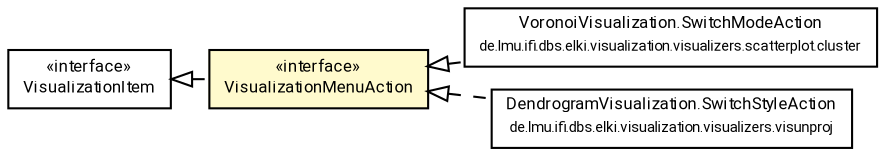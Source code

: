 #!/usr/local/bin/dot
#
# Class diagram 
# Generated by UMLGraph version R5_7_2-60-g0e99a6 (http://www.spinellis.gr/umlgraph/)
#

digraph G {
	graph [fontnames="svg"]
	edge [fontname="Roboto",fontsize=7,labelfontname="Roboto",labelfontsize=7,color="black"];
	node [fontname="Roboto",fontcolor="black",fontsize=8,shape=plaintext,margin=0,width=0,height=0];
	nodesep=0.15;
	ranksep=0.25;
	rankdir=LR;
	// de.lmu.ifi.dbs.elki.visualization.VisualizationMenuAction
	c10700832 [label=<<table title="de.lmu.ifi.dbs.elki.visualization.VisualizationMenuAction" border="0" cellborder="1" cellspacing="0" cellpadding="2" bgcolor="lemonChiffon" href="VisualizationMenuAction.html" target="_parent">
		<tr><td><table border="0" cellspacing="0" cellpadding="1">
		<tr><td align="center" balign="center"> &#171;interface&#187; </td></tr>
		<tr><td align="center" balign="center"> <font face="Roboto">VisualizationMenuAction</font> </td></tr>
		</table></td></tr>
		</table>>, URL="VisualizationMenuAction.html"];
	// de.lmu.ifi.dbs.elki.visualization.VisualizationItem
	c10700836 [label=<<table title="de.lmu.ifi.dbs.elki.visualization.VisualizationItem" border="0" cellborder="1" cellspacing="0" cellpadding="2" href="VisualizationItem.html" target="_parent">
		<tr><td><table border="0" cellspacing="0" cellpadding="1">
		<tr><td align="center" balign="center"> &#171;interface&#187; </td></tr>
		<tr><td align="center" balign="center"> <font face="Roboto">VisualizationItem</font> </td></tr>
		</table></td></tr>
		</table>>, URL="VisualizationItem.html"];
	// de.lmu.ifi.dbs.elki.visualization.visualizers.scatterplot.cluster.VoronoiVisualization.SwitchModeAction
	c10701007 [label=<<table title="de.lmu.ifi.dbs.elki.visualization.visualizers.scatterplot.cluster.VoronoiVisualization.SwitchModeAction" border="0" cellborder="1" cellspacing="0" cellpadding="2" href="visualizers/scatterplot/cluster/VoronoiVisualization.SwitchModeAction.html" target="_parent">
		<tr><td><table border="0" cellspacing="0" cellpadding="1">
		<tr><td align="center" balign="center"> <font face="Roboto">VoronoiVisualization.SwitchModeAction</font> </td></tr>
		<tr><td align="center" balign="center"> <font face="Roboto" point-size="7.0">de.lmu.ifi.dbs.elki.visualization.visualizers.scatterplot.cluster</font> </td></tr>
		</table></td></tr>
		</table>>, URL="visualizers/scatterplot/cluster/VoronoiVisualization.SwitchModeAction.html"];
	// de.lmu.ifi.dbs.elki.visualization.visualizers.visunproj.DendrogramVisualization.SwitchStyleAction
	c10701074 [label=<<table title="de.lmu.ifi.dbs.elki.visualization.visualizers.visunproj.DendrogramVisualization.SwitchStyleAction" border="0" cellborder="1" cellspacing="0" cellpadding="2" href="visualizers/visunproj/DendrogramVisualization.SwitchStyleAction.html" target="_parent">
		<tr><td><table border="0" cellspacing="0" cellpadding="1">
		<tr><td align="center" balign="center"> <font face="Roboto">DendrogramVisualization.SwitchStyleAction</font> </td></tr>
		<tr><td align="center" balign="center"> <font face="Roboto" point-size="7.0">de.lmu.ifi.dbs.elki.visualization.visualizers.visunproj</font> </td></tr>
		</table></td></tr>
		</table>>, URL="visualizers/visunproj/DendrogramVisualization.SwitchStyleAction.html"];
	// de.lmu.ifi.dbs.elki.visualization.VisualizationMenuAction implements de.lmu.ifi.dbs.elki.visualization.VisualizationItem
	c10700836 -> c10700832 [arrowtail=empty,style=dashed,dir=back,weight=9];
	// de.lmu.ifi.dbs.elki.visualization.visualizers.scatterplot.cluster.VoronoiVisualization.SwitchModeAction implements de.lmu.ifi.dbs.elki.visualization.VisualizationMenuAction
	c10700832 -> c10701007 [arrowtail=empty,style=dashed,dir=back,weight=9];
	// de.lmu.ifi.dbs.elki.visualization.visualizers.visunproj.DendrogramVisualization.SwitchStyleAction implements de.lmu.ifi.dbs.elki.visualization.VisualizationMenuAction
	c10700832 -> c10701074 [arrowtail=empty,style=dashed,dir=back,weight=9];
}

